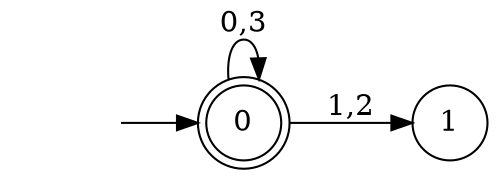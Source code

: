digraph finite_state_machine{
	rankdir=LR;
	node [shape = doublecircle]; 0;
	node [shape = circle];
	init [shape=none, label=""];
	init -> 0;
	0 -> 0 [label = "0,3"];
	0 -> 1 [label = "1,2"];
}
